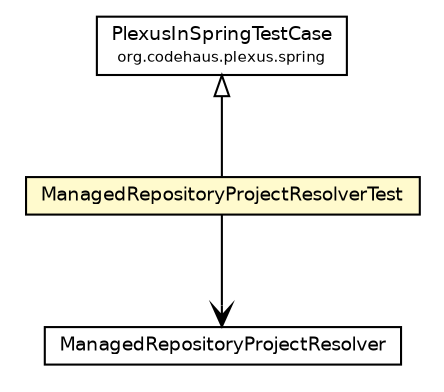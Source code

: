 #!/usr/local/bin/dot
#
# Class diagram 
# Generated by UmlGraph version 4.6 (http://www.spinellis.gr/sw/umlgraph)
#

digraph G {
	edge [fontname="Helvetica",fontsize=10,labelfontname="Helvetica",labelfontsize=10];
	node [fontname="Helvetica",fontsize=10,shape=plaintext];
	// org.apache.maven.archiva.repository.project.resolvers.ManagedRepositoryProjectResolverTest
	c22022 [label=<<table border="0" cellborder="1" cellspacing="0" cellpadding="2" port="p" bgcolor="lemonChiffon" href="./ManagedRepositoryProjectResolverTest.html">
		<tr><td><table border="0" cellspacing="0" cellpadding="1">
			<tr><td> ManagedRepositoryProjectResolverTest </td></tr>
		</table></td></tr>
		</table>>, fontname="Helvetica", fontcolor="black", fontsize=9.0];
	//org.apache.maven.archiva.repository.project.resolvers.ManagedRepositoryProjectResolverTest extends org.codehaus.plexus.spring.PlexusInSpringTestCase
	c22178:p -> c22022:p [dir=back,arrowtail=empty];
	// org.apache.maven.archiva.repository.project.resolvers.ManagedRepositoryProjectResolverTest NAVASSOC org.apache.maven.archiva.repository.project.resolvers.ManagedRepositoryProjectResolver
	c22022:p -> c22181:p [taillabel="", label="", headlabel="", fontname="Helvetica", fontcolor="black", fontsize=10.0, color="black", arrowhead=open];
	// org.apache.maven.archiva.repository.project.resolvers.ManagedRepositoryProjectResolver
	c22181 [label=<<table border="0" cellborder="1" cellspacing="0" cellpadding="2" port="p" href="http://java.sun.com/j2se/1.4.2/docs/api/org/apache/maven/archiva/repository/project/resolvers/ManagedRepositoryProjectResolver.html">
		<tr><td><table border="0" cellspacing="0" cellpadding="1">
			<tr><td> ManagedRepositoryProjectResolver </td></tr>
		</table></td></tr>
		</table>>, fontname="Helvetica", fontcolor="black", fontsize=9.0];
	// org.codehaus.plexus.spring.PlexusInSpringTestCase
	c22178 [label=<<table border="0" cellborder="1" cellspacing="0" cellpadding="2" port="p" href="http://java.sun.com/j2se/1.4.2/docs/api/org/codehaus/plexus/spring/PlexusInSpringTestCase.html">
		<tr><td><table border="0" cellspacing="0" cellpadding="1">
			<tr><td> PlexusInSpringTestCase </td></tr>
			<tr><td><font point-size="7.0"> org.codehaus.plexus.spring </font></td></tr>
		</table></td></tr>
		</table>>, fontname="Helvetica", fontcolor="black", fontsize=9.0];
}

